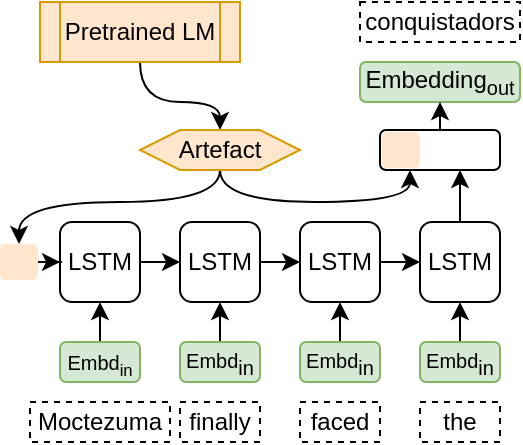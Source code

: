 <mxfile version="17.2.4" type="device"><diagram id="6K_8hrEfsngRbqh3AJzq" name="Page-1"><mxGraphModel dx="825" dy="506" grid="1" gridSize="10" guides="1" tooltips="1" connect="1" arrows="1" fold="1" page="1" pageScale="1" pageWidth="850" pageHeight="1100" math="0" shadow="0"><root><mxCell id="0"/><mxCell id="1" parent="0"/><mxCell id="qDld8E9b0dpCoAoZvOIb-21" style="edgeStyle=orthogonalEdgeStyle;curved=1;rounded=0;orthogonalLoop=1;jettySize=auto;html=1;" parent="1" source="qDld8E9b0dpCoAoZvOIb-1" target="qDld8E9b0dpCoAoZvOIb-3" edge="1"><mxGeometry relative="1" as="geometry"/></mxCell><mxCell id="qDld8E9b0dpCoAoZvOIb-1" value="LSTM" style="rounded=1;whiteSpace=wrap;html=1;" parent="1" vertex="1"><mxGeometry x="120" y="240" width="40" height="40" as="geometry"/></mxCell><mxCell id="qDld8E9b0dpCoAoZvOIb-22" style="edgeStyle=orthogonalEdgeStyle;curved=1;rounded=0;orthogonalLoop=1;jettySize=auto;html=1;" parent="1" source="qDld8E9b0dpCoAoZvOIb-3" target="qDld8E9b0dpCoAoZvOIb-4" edge="1"><mxGeometry relative="1" as="geometry"/></mxCell><mxCell id="qDld8E9b0dpCoAoZvOIb-3" value="&lt;span&gt;LSTM&lt;/span&gt;" style="rounded=1;whiteSpace=wrap;html=1;" parent="1" vertex="1"><mxGeometry x="180" y="240" width="40" height="40" as="geometry"/></mxCell><mxCell id="qDld8E9b0dpCoAoZvOIb-23" style="edgeStyle=orthogonalEdgeStyle;curved=1;rounded=0;orthogonalLoop=1;jettySize=auto;html=1;" parent="1" source="qDld8E9b0dpCoAoZvOIb-4" target="qDld8E9b0dpCoAoZvOIb-5" edge="1"><mxGeometry relative="1" as="geometry"/></mxCell><mxCell id="qDld8E9b0dpCoAoZvOIb-4" value="&lt;span&gt;LSTM&lt;/span&gt;" style="rounded=1;whiteSpace=wrap;html=1;" parent="1" vertex="1"><mxGeometry x="240" y="240" width="40" height="40" as="geometry"/></mxCell><mxCell id="qDld8E9b0dpCoAoZvOIb-20" style="edgeStyle=orthogonalEdgeStyle;curved=1;rounded=0;orthogonalLoop=1;jettySize=auto;html=1;entryX=0.667;entryY=1;entryDx=0;entryDy=0;entryPerimeter=0;" parent="1" source="qDld8E9b0dpCoAoZvOIb-5" target="qDld8E9b0dpCoAoZvOIb-19" edge="1"><mxGeometry relative="1" as="geometry"><mxPoint x="390" y="220" as="targetPoint"/></mxGeometry></mxCell><mxCell id="qDld8E9b0dpCoAoZvOIb-5" value="&lt;span&gt;LSTM&lt;/span&gt;" style="rounded=1;whiteSpace=wrap;html=1;" parent="1" vertex="1"><mxGeometry x="300" y="240" width="40" height="40" as="geometry"/></mxCell><mxCell id="qDld8E9b0dpCoAoZvOIb-7" value="Moctezuma" style="text;html=1;strokeColor=default;fillColor=none;align=center;verticalAlign=middle;whiteSpace=wrap;rounded=0;dashed=1;" parent="1" vertex="1"><mxGeometry x="105" y="330" width="70" height="20" as="geometry"/></mxCell><mxCell id="qDld8E9b0dpCoAoZvOIb-8" value="finally" style="text;html=1;strokeColor=default;fillColor=none;align=center;verticalAlign=middle;whiteSpace=wrap;rounded=0;dashed=1;" parent="1" vertex="1"><mxGeometry x="180" y="330" width="40" height="20" as="geometry"/></mxCell><mxCell id="qDld8E9b0dpCoAoZvOIb-9" value="faced" style="text;html=1;strokeColor=default;fillColor=none;align=center;verticalAlign=middle;whiteSpace=wrap;rounded=0;dashed=1;" parent="1" vertex="1"><mxGeometry x="240" y="330" width="40" height="20" as="geometry"/></mxCell><mxCell id="qDld8E9b0dpCoAoZvOIb-10" value="the" style="text;html=1;strokeColor=default;fillColor=none;align=center;verticalAlign=middle;whiteSpace=wrap;rounded=0;dashed=1;" parent="1" vertex="1"><mxGeometry x="300" y="330" width="40" height="20" as="geometry"/></mxCell><mxCell id="qDld8E9b0dpCoAoZvOIb-15" style="edgeStyle=orthogonalEdgeStyle;rounded=0;orthogonalLoop=1;jettySize=auto;html=1;curved=1;" parent="1" source="qDld8E9b0dpCoAoZvOIb-12" target="qDld8E9b0dpCoAoZvOIb-14" edge="1"><mxGeometry relative="1" as="geometry"/></mxCell><mxCell id="qDld8E9b0dpCoAoZvOIb-12" value="Pretrained LM" style="shape=process;whiteSpace=wrap;html=1;backgroundOutline=1;fillColor=#ffe6cc;strokeColor=#d79b00;" parent="1" vertex="1"><mxGeometry x="110" y="130" width="100" height="30" as="geometry"/></mxCell><mxCell id="qDld8E9b0dpCoAoZvOIb-16" style="edgeStyle=orthogonalEdgeStyle;rounded=0;orthogonalLoop=1;jettySize=auto;html=1;entryX=0.5;entryY=0;entryDx=0;entryDy=0;curved=1;" parent="1" source="qDld8E9b0dpCoAoZvOIb-14" target="qDld8E9b0dpCoAoZvOIb-41" edge="1"><mxGeometry relative="1" as="geometry"><Array as="points"><mxPoint x="200" y="230"/><mxPoint x="100" y="230"/></Array></mxGeometry></mxCell><mxCell id="qDld8E9b0dpCoAoZvOIb-40" style="edgeStyle=orthogonalEdgeStyle;curved=1;rounded=0;orthogonalLoop=1;jettySize=auto;html=1;entryX=0.25;entryY=1;entryDx=0;entryDy=0;" parent="1" source="qDld8E9b0dpCoAoZvOIb-14" target="qDld8E9b0dpCoAoZvOIb-19" edge="1"><mxGeometry relative="1" as="geometry"><mxPoint x="300" y="230" as="targetPoint"/><Array as="points"><mxPoint x="200" y="230"/><mxPoint x="295" y="230"/></Array></mxGeometry></mxCell><mxCell id="qDld8E9b0dpCoAoZvOIb-14" value="Artefact" style="shape=hexagon;perimeter=hexagonPerimeter2;whiteSpace=wrap;html=1;fixedSize=1;fillColor=#ffe6cc;strokeColor=#d79b00;" parent="1" vertex="1"><mxGeometry x="160" y="194" width="80" height="20" as="geometry"/></mxCell><mxCell id="qDld8E9b0dpCoAoZvOIb-24" value="Embedding&lt;sub&gt;out&lt;/sub&gt;" style="rounded=1;whiteSpace=wrap;html=1;fillColor=#d5e8d4;strokeColor=#82b366;" parent="1" vertex="1"><mxGeometry x="270" y="160" width="80" height="20" as="geometry"/></mxCell><mxCell id="qDld8E9b0dpCoAoZvOIb-29" style="edgeStyle=orthogonalEdgeStyle;curved=1;rounded=0;orthogonalLoop=1;jettySize=auto;html=1;" parent="1" source="qDld8E9b0dpCoAoZvOIb-25" target="qDld8E9b0dpCoAoZvOIb-1" edge="1"><mxGeometry relative="1" as="geometry"/></mxCell><mxCell id="qDld8E9b0dpCoAoZvOIb-25" value="&lt;font style=&quot;font-size: 10px&quot;&gt;Embd&lt;sub&gt;in&lt;/sub&gt;&lt;/font&gt;" style="rounded=1;whiteSpace=wrap;html=1;fillColor=#d5e8d4;strokeColor=#82b366;" parent="1" vertex="1"><mxGeometry x="120" y="300" width="40" height="20" as="geometry"/></mxCell><mxCell id="qDld8E9b0dpCoAoZvOIb-30" style="edgeStyle=orthogonalEdgeStyle;curved=1;rounded=0;orthogonalLoop=1;jettySize=auto;html=1;" parent="1" source="qDld8E9b0dpCoAoZvOIb-26" target="qDld8E9b0dpCoAoZvOIb-3" edge="1"><mxGeometry relative="1" as="geometry"/></mxCell><mxCell id="qDld8E9b0dpCoAoZvOIb-26" value="&lt;span style=&quot;font-size: 10px&quot;&gt;Embd&lt;/span&gt;&lt;sub&gt;in&lt;/sub&gt;" style="rounded=1;whiteSpace=wrap;html=1;fillColor=#d5e8d4;strokeColor=#82b366;" parent="1" vertex="1"><mxGeometry x="180" y="300" width="40" height="20" as="geometry"/></mxCell><mxCell id="qDld8E9b0dpCoAoZvOIb-31" style="edgeStyle=orthogonalEdgeStyle;curved=1;rounded=0;orthogonalLoop=1;jettySize=auto;html=1;" parent="1" source="qDld8E9b0dpCoAoZvOIb-27" target="qDld8E9b0dpCoAoZvOIb-4" edge="1"><mxGeometry relative="1" as="geometry"/></mxCell><mxCell id="qDld8E9b0dpCoAoZvOIb-27" value="&lt;span style=&quot;font-size: 10px&quot;&gt;Embd&lt;/span&gt;&lt;sub&gt;in&lt;/sub&gt;" style="rounded=1;whiteSpace=wrap;html=1;fillColor=#d5e8d4;strokeColor=#82b366;" parent="1" vertex="1"><mxGeometry x="240" y="300" width="40" height="20" as="geometry"/></mxCell><mxCell id="qDld8E9b0dpCoAoZvOIb-32" style="edgeStyle=orthogonalEdgeStyle;curved=1;rounded=0;orthogonalLoop=1;jettySize=auto;html=1;" parent="1" source="qDld8E9b0dpCoAoZvOIb-28" target="qDld8E9b0dpCoAoZvOIb-5" edge="1"><mxGeometry relative="1" as="geometry"/></mxCell><mxCell id="qDld8E9b0dpCoAoZvOIb-28" value="&lt;span style=&quot;font-size: 10px&quot;&gt;Embd&lt;/span&gt;&lt;sub&gt;in&lt;/sub&gt;" style="rounded=1;whiteSpace=wrap;html=1;fillColor=#d5e8d4;strokeColor=#82b366;" parent="1" vertex="1"><mxGeometry x="300" y="300" width="40" height="20" as="geometry"/></mxCell><mxCell id="qDld8E9b0dpCoAoZvOIb-39" style="edgeStyle=orthogonalEdgeStyle;curved=1;rounded=0;orthogonalLoop=1;jettySize=auto;html=1;" parent="1" source="qDld8E9b0dpCoAoZvOIb-19" target="qDld8E9b0dpCoAoZvOIb-24" edge="1"><mxGeometry relative="1" as="geometry"><Array as="points"/></mxGeometry></mxCell><mxCell id="qDld8E9b0dpCoAoZvOIb-38" value="conquistadors" style="text;html=1;strokeColor=default;fillColor=none;align=center;verticalAlign=middle;whiteSpace=wrap;rounded=0;dashed=1;" parent="1" vertex="1"><mxGeometry x="270" y="130" width="80" height="20" as="geometry"/></mxCell><mxCell id="qDld8E9b0dpCoAoZvOIb-42" style="edgeStyle=orthogonalEdgeStyle;curved=1;rounded=0;orthogonalLoop=1;jettySize=auto;html=1;fontSize=10;" parent="1" source="qDld8E9b0dpCoAoZvOIb-41" target="qDld8E9b0dpCoAoZvOIb-1" edge="1"><mxGeometry relative="1" as="geometry"/></mxCell><mxCell id="qDld8E9b0dpCoAoZvOIb-41" value="" style="rounded=1;whiteSpace=wrap;html=1;fillColor=#ffe6cc;strokeColor=none;glass=0;shadow=0;sketch=0;" parent="1" vertex="1"><mxGeometry x="90" y="251" width="19" height="18" as="geometry"/></mxCell><mxCell id="SIxk6WjlCV8tGP9jwyM8-1" value="" style="group" vertex="1" connectable="0" parent="1"><mxGeometry x="280" y="194" width="60" height="20" as="geometry"/></mxCell><mxCell id="qDld8E9b0dpCoAoZvOIb-19" value="" style="rounded=1;whiteSpace=wrap;html=1;" parent="SIxk6WjlCV8tGP9jwyM8-1" vertex="1"><mxGeometry width="60" height="20" as="geometry"/></mxCell><mxCell id="qDld8E9b0dpCoAoZvOIb-34" value="" style="rounded=1;whiteSpace=wrap;html=1;fillColor=#ffe6cc;strokeColor=none;glass=0;shadow=0;sketch=0;" parent="SIxk6WjlCV8tGP9jwyM8-1" vertex="1"><mxGeometry x="1" y="1" width="19" height="18" as="geometry"/></mxCell></root></mxGraphModel></diagram></mxfile>